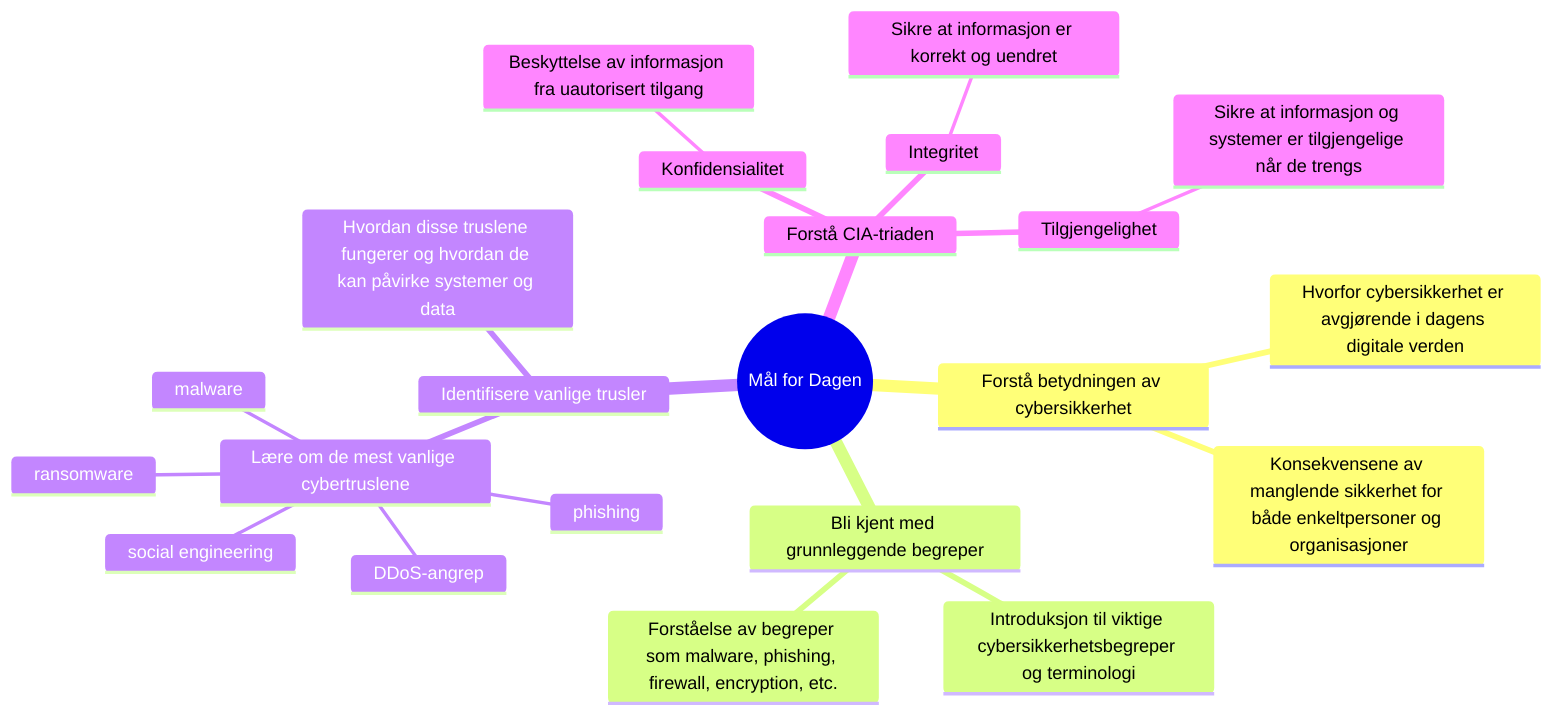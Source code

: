 mindmap
  root((Mål for Dagen))
    Forstå betydningen av cybersikkerhet
      Hvorfor cybersikkerhet er avgjørende i dagens digitale verden
      Konsekvensene av manglende sikkerhet for både enkeltpersoner og organisasjoner
    Bli kjent med grunnleggende begreper
      Introduksjon til viktige cybersikkerhetsbegreper og terminologi
      Forståelse av begreper som malware, phishing, firewall, encryption, etc.
    Identifisere vanlige trusler
      Lære om de mest vanlige cybertruslene
        phishing
        malware
        ransomware
        DDoS-angrep
        social engineering
      Hvordan disse truslene fungerer og hvordan de kan påvirke systemer og data
    Forstå CIA-triaden
      Konfidensialitet
        Beskyttelse av informasjon fra uautorisert tilgang
      Integritet
        Sikre at informasjon er korrekt og uendret
      Tilgjengelighet
        Sikre at informasjon og systemer er tilgjengelige når de trengs